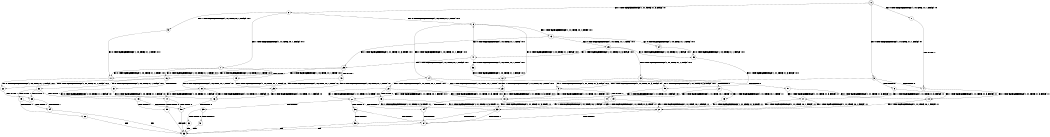 digraph BCG {
size = "7, 10.5";
center = TRUE;
node [shape = circle];
0 [peripheries = 2];
0 -> 1 [label = "EX !0 !ATOMIC_EXCH_BRANCH (1, +0, TRUE, +1, 1, FALSE) !:0:"];
0 -> 2 [label = "EX !1 !ATOMIC_EXCH_BRANCH (1, +1, TRUE, +1, 3, FALSE) !:0:"];
0 -> 3 [label = "EX !0 !ATOMIC_EXCH_BRANCH (1, +0, TRUE, +1, 1, FALSE) !:0:"];
1 -> 4 [label = "TERMINATE !0"];
2 -> 5 [label = "EX !1 !ATOMIC_EXCH_BRANCH (1, +1, TRUE, +0, 1, FALSE) !:0:1:"];
2 -> 6 [label = "EX !0 !ATOMIC_EXCH_BRANCH (1, +0, TRUE, +1, 1, TRUE) !:0:1:"];
2 -> 7 [label = "EX !1 !ATOMIC_EXCH_BRANCH (1, +1, TRUE, +0, 1, FALSE) !:0:1:"];
3 -> 4 [label = "TERMINATE !0"];
3 -> 8 [label = "TERMINATE !0"];
3 -> 9 [label = "EX !1 !ATOMIC_EXCH_BRANCH (1, +1, TRUE, +1, 3, FALSE) !:0:"];
4 -> 10 [label = "EX !1 !ATOMIC_EXCH_BRANCH (1, +1, TRUE, +1, 3, FALSE) !:1:"];
5 -> 11 [label = "EX !0 !ATOMIC_EXCH_BRANCH (1, +0, TRUE, +1, 1, TRUE) !:0:1:"];
6 -> 12 [label = "EX !0 !ATOMIC_EXCH_BRANCH (1, +0, TRUE, +1, 1, FALSE) !:0:1:"];
6 -> 13 [label = "EX !1 !ATOMIC_EXCH_BRANCH (1, +1, TRUE, +0, 1, TRUE) !:0:1:"];
6 -> 14 [label = "EX !0 !ATOMIC_EXCH_BRANCH (1, +0, TRUE, +1, 1, FALSE) !:0:1:"];
7 -> 11 [label = "EX !0 !ATOMIC_EXCH_BRANCH (1, +0, TRUE, +1, 1, TRUE) !:0:1:"];
7 -> 15 [label = "TERMINATE !1"];
7 -> 16 [label = "EX !0 !ATOMIC_EXCH_BRANCH (1, +0, TRUE, +1, 1, TRUE) !:0:1:"];
8 -> 10 [label = "EX !1 !ATOMIC_EXCH_BRANCH (1, +1, TRUE, +1, 3, FALSE) !:1:"];
8 -> 17 [label = "EX !1 !ATOMIC_EXCH_BRANCH (1, +1, TRUE, +1, 3, FALSE) !:1:"];
9 -> 18 [label = "EX !1 !ATOMIC_EXCH_BRANCH (1, +1, TRUE, +0, 1, FALSE) !:0:1:"];
9 -> 19 [label = "TERMINATE !0"];
9 -> 20 [label = "EX !1 !ATOMIC_EXCH_BRANCH (1, +1, TRUE, +0, 1, FALSE) !:0:1:"];
10 -> 21 [label = "EX !1 !ATOMIC_EXCH_BRANCH (1, +1, TRUE, +0, 1, FALSE) !:1:"];
11 -> 22 [label = "EX !0 !ATOMIC_EXCH_BRANCH (1, +0, TRUE, +1, 1, FALSE) !:0:1:"];
12 -> 23 [label = "EX !1 !ATOMIC_EXCH_BRANCH (1, +1, TRUE, +0, 1, TRUE) !:0:1:"];
13 -> 24 [label = "EX !0 !ATOMIC_EXCH_BRANCH (1, +0, TRUE, +1, 1, TRUE) !:0:1:"];
13 -> 25 [label = "EX !1 !ATOMIC_EXCH_BRANCH (1, +1, TRUE, +1, 3, TRUE) !:0:1:"];
13 -> 26 [label = "EX !0 !ATOMIC_EXCH_BRANCH (1, +0, TRUE, +1, 1, TRUE) !:0:1:"];
14 -> 23 [label = "EX !1 !ATOMIC_EXCH_BRANCH (1, +1, TRUE, +0, 1, TRUE) !:0:1:"];
14 -> 27 [label = "TERMINATE !0"];
14 -> 28 [label = "EX !1 !ATOMIC_EXCH_BRANCH (1, +1, TRUE, +0, 1, TRUE) !:0:1:"];
15 -> 29 [label = "EX !0 !ATOMIC_EXCH_BRANCH (1, +0, TRUE, +1, 1, TRUE) !:0:"];
15 -> 30 [label = "EX !0 !ATOMIC_EXCH_BRANCH (1, +0, TRUE, +1, 1, TRUE) !:0:"];
16 -> 22 [label = "EX !0 !ATOMIC_EXCH_BRANCH (1, +0, TRUE, +1, 1, FALSE) !:0:1:"];
16 -> 31 [label = "TERMINATE !1"];
16 -> 32 [label = "EX !0 !ATOMIC_EXCH_BRANCH (1, +0, TRUE, +1, 1, FALSE) !:0:1:"];
17 -> 21 [label = "EX !1 !ATOMIC_EXCH_BRANCH (1, +1, TRUE, +0, 1, FALSE) !:1:"];
17 -> 33 [label = "EX !1 !ATOMIC_EXCH_BRANCH (1, +1, TRUE, +0, 1, FALSE) !:1:"];
18 -> 34 [label = "TERMINATE !0"];
19 -> 21 [label = "EX !1 !ATOMIC_EXCH_BRANCH (1, +1, TRUE, +0, 1, FALSE) !:1:"];
19 -> 33 [label = "EX !1 !ATOMIC_EXCH_BRANCH (1, +1, TRUE, +0, 1, FALSE) !:1:"];
20 -> 34 [label = "TERMINATE !0"];
20 -> 35 [label = "TERMINATE !1"];
20 -> 36 [label = "TERMINATE !0"];
21 -> 37 [label = "TERMINATE !1"];
22 -> 38 [label = "TERMINATE !0"];
23 -> 18 [label = "EX !1 !ATOMIC_EXCH_BRANCH (1, +1, TRUE, +1, 3, TRUE) !:0:1:"];
24 -> 39 [label = "EX !0 !ATOMIC_EXCH_BRANCH (1, +0, TRUE, +1, 1, FALSE) !:0:1:"];
25 -> 11 [label = "EX !0 !ATOMIC_EXCH_BRANCH (1, +0, TRUE, +1, 1, TRUE) !:0:1:"];
25 -> 40 [label = "TERMINATE !1"];
25 -> 16 [label = "EX !0 !ATOMIC_EXCH_BRANCH (1, +0, TRUE, +1, 1, TRUE) !:0:1:"];
26 -> 39 [label = "EX !0 !ATOMIC_EXCH_BRANCH (1, +0, TRUE, +1, 1, FALSE) !:0:1:"];
26 -> 41 [label = "EX !1 !ATOMIC_EXCH_BRANCH (1, +1, TRUE, +1, 3, FALSE) !:0:1:"];
26 -> 42 [label = "EX !0 !ATOMIC_EXCH_BRANCH (1, +0, TRUE, +1, 1, FALSE) !:0:1:"];
27 -> 43 [label = "EX !1 !ATOMIC_EXCH_BRANCH (1, +1, TRUE, +0, 1, TRUE) !:1:"];
27 -> 44 [label = "EX !1 !ATOMIC_EXCH_BRANCH (1, +1, TRUE, +0, 1, TRUE) !:1:"];
28 -> 18 [label = "EX !1 !ATOMIC_EXCH_BRANCH (1, +1, TRUE, +1, 3, TRUE) !:0:1:"];
28 -> 45 [label = "TERMINATE !0"];
28 -> 20 [label = "EX !1 !ATOMIC_EXCH_BRANCH (1, +1, TRUE, +1, 3, TRUE) !:0:1:"];
29 -> 46 [label = "EX !0 !ATOMIC_EXCH_BRANCH (1, +0, TRUE, +1, 1, FALSE) !:0:"];
30 -> 46 [label = "EX !0 !ATOMIC_EXCH_BRANCH (1, +0, TRUE, +1, 1, FALSE) !:0:"];
30 -> 47 [label = "EX !0 !ATOMIC_EXCH_BRANCH (1, +0, TRUE, +1, 1, FALSE) !:0:"];
31 -> 46 [label = "EX !0 !ATOMIC_EXCH_BRANCH (1, +0, TRUE, +1, 1, FALSE) !:0:"];
31 -> 47 [label = "EX !0 !ATOMIC_EXCH_BRANCH (1, +0, TRUE, +1, 1, FALSE) !:0:"];
32 -> 38 [label = "TERMINATE !0"];
32 -> 48 [label = "TERMINATE !1"];
32 -> 49 [label = "TERMINATE !0"];
33 -> 37 [label = "TERMINATE !1"];
33 -> 50 [label = "TERMINATE !1"];
34 -> 37 [label = "TERMINATE !1"];
35 -> 51 [label = "TERMINATE !0"];
35 -> 52 [label = "TERMINATE !0"];
36 -> 37 [label = "TERMINATE !1"];
36 -> 50 [label = "TERMINATE !1"];
37 -> 53 [label = "exit"];
38 -> 54 [label = "TERMINATE !1"];
39 -> 55 [label = "EX !1 !ATOMIC_EXCH_BRANCH (1, +1, TRUE, +1, 3, FALSE) !:0:1:"];
40 -> 29 [label = "EX !0 !ATOMIC_EXCH_BRANCH (1, +0, TRUE, +1, 1, TRUE) !:0:"];
40 -> 30 [label = "EX !0 !ATOMIC_EXCH_BRANCH (1, +0, TRUE, +1, 1, TRUE) !:0:"];
41 -> 56 [label = "EX !0 !ATOMIC_EXCH_BRANCH (1, +0, TRUE, +1, 1, TRUE) !:0:1:"];
41 -> 25 [label = "EX !1 !ATOMIC_EXCH_BRANCH (1, +1, TRUE, +0, 1, FALSE) !:0:1:"];
41 -> 6 [label = "EX !0 !ATOMIC_EXCH_BRANCH (1, +0, TRUE, +1, 1, TRUE) !:0:1:"];
42 -> 55 [label = "EX !1 !ATOMIC_EXCH_BRANCH (1, +1, TRUE, +1, 3, FALSE) !:0:1:"];
42 -> 57 [label = "TERMINATE !0"];
42 -> 9 [label = "EX !1 !ATOMIC_EXCH_BRANCH (1, +1, TRUE, +1, 3, FALSE) !:0:1:"];
43 -> 21 [label = "EX !1 !ATOMIC_EXCH_BRANCH (1, +1, TRUE, +1, 3, TRUE) !:1:"];
44 -> 21 [label = "EX !1 !ATOMIC_EXCH_BRANCH (1, +1, TRUE, +1, 3, TRUE) !:1:"];
44 -> 33 [label = "EX !1 !ATOMIC_EXCH_BRANCH (1, +1, TRUE, +1, 3, TRUE) !:1:"];
45 -> 21 [label = "EX !1 !ATOMIC_EXCH_BRANCH (1, +1, TRUE, +1, 3, TRUE) !:1:"];
45 -> 33 [label = "EX !1 !ATOMIC_EXCH_BRANCH (1, +1, TRUE, +1, 3, TRUE) !:1:"];
46 -> 58 [label = "TERMINATE !0"];
47 -> 58 [label = "TERMINATE !0"];
47 -> 59 [label = "TERMINATE !0"];
48 -> 58 [label = "TERMINATE !0"];
48 -> 59 [label = "TERMINATE !0"];
49 -> 54 [label = "TERMINATE !1"];
49 -> 60 [label = "TERMINATE !1"];
50 -> 53 [label = "exit"];
51 -> 53 [label = "exit"];
52 -> 53 [label = "exit"];
54 -> 53 [label = "exit"];
55 -> 18 [label = "EX !1 !ATOMIC_EXCH_BRANCH (1, +1, TRUE, +0, 1, FALSE) !:0:1:"];
56 -> 12 [label = "EX !0 !ATOMIC_EXCH_BRANCH (1, +0, TRUE, +1, 1, FALSE) !:0:1:"];
57 -> 10 [label = "EX !1 !ATOMIC_EXCH_BRANCH (1, +1, TRUE, +1, 3, FALSE) !:1:"];
57 -> 17 [label = "EX !1 !ATOMIC_EXCH_BRANCH (1, +1, TRUE, +1, 3, FALSE) !:1:"];
58 -> 53 [label = "exit"];
59 -> 53 [label = "exit"];
60 -> 53 [label = "exit"];
}
